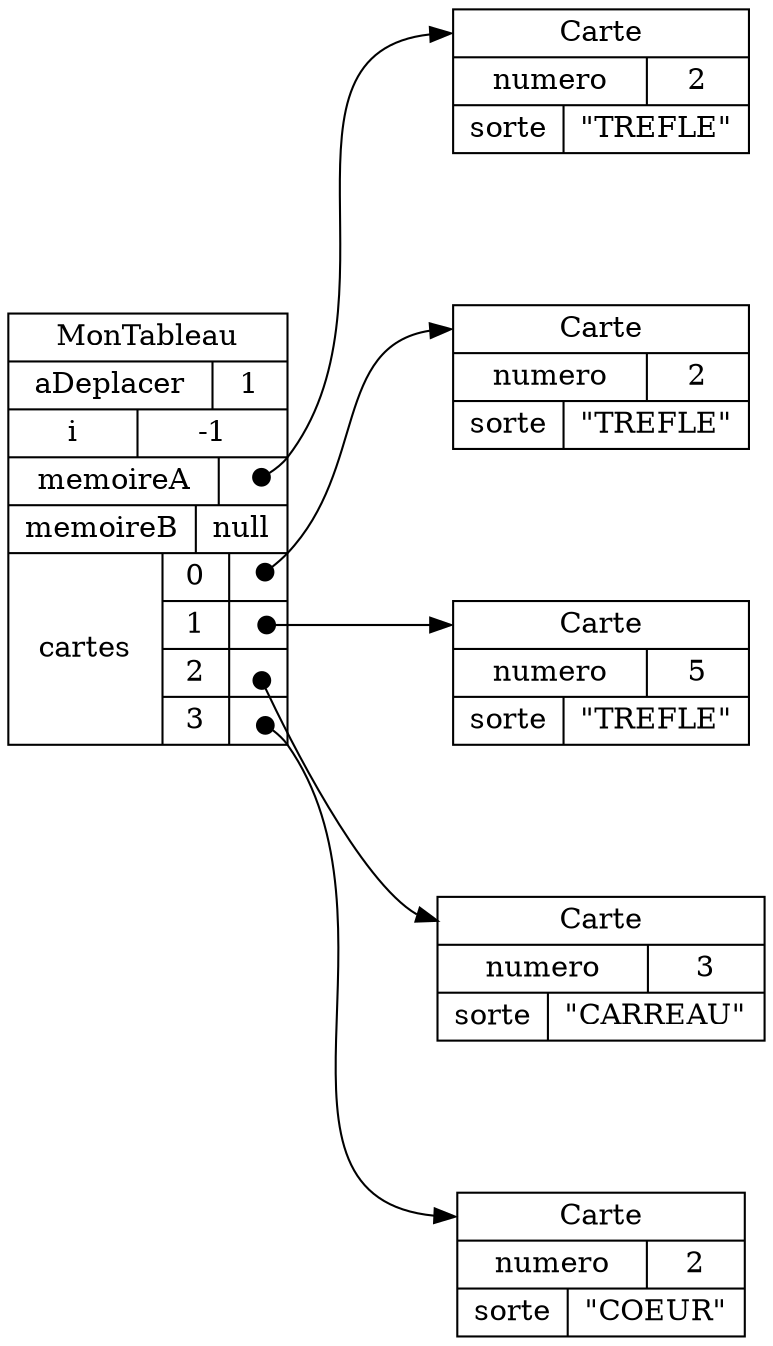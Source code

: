 digraph "MonTableau" {
graph ["rankdir"="LR","compound"="true","ranksep"="1.0","nodesep"="1.0"]
"/" ["label"="<_C>MonTableau|{aDeplacer|1}|{i|-1}|{memoireA|<vers_new>}|{memoireB|null}|{cartes|{{0|<cartes__V_0_0>}|{1|<cartes__V_1_1>}|{2|<cartes__V_2_2>}|{3|<cartes__V_3_3>}}}","style"="filled","fillcolor"="white","shape"="record"]

"/cartes/0" ["label"="<_C>Carte|{numero|2}|{sorte|\"TREFLE\"}","style"="filled","fillcolor"="white","shape"="record"]

"new" ["label"="<_C>Carte|{numero|2}|{sorte|\"TREFLE\"}","style"="filled","fillcolor"="white","shape"="record"]

"/cartes/1" ["label"="<_C>Carte|{numero|5}|{sorte|\"TREFLE\"}","style"="filled","fillcolor"="white","shape"="record"]
"/cartes/2" ["label"="<_C>Carte|{numero|3}|{sorte|\"CARREAU\"}","style"="filled","fillcolor"="white","shape"="record"]
"/cartes/3" ["label"="<_C>Carte|{numero|2}|{sorte|\"COEUR\"}","style"="filled","fillcolor"="white","shape"="record"]
"/":"cartes__V_3_3":c -> "/cartes/3":"_C" ["tailclip"="false","arrowtail"="dot","dir"="both","label"=""]
"/":"cartes__V_2_2":c -> "/cartes/2":"_C" ["tailclip"="false","arrowtail"="dot","dir"="both","label"=""]
"/":"cartes__V_1_1":c -> "/cartes/1":"_C" ["tailclip"="false","arrowtail"="dot","dir"="both","label"=""]
"/":"cartes__V_0_0":c -> "/cartes/0":"_C" ["tailclip"="false","arrowtail"="dot","dir"="both","label"=""]

"/":"vers_new":c -> "new":"_C" ["tailclip"="false","arrowtail"="dot","dir"="both","label"=""]
}

